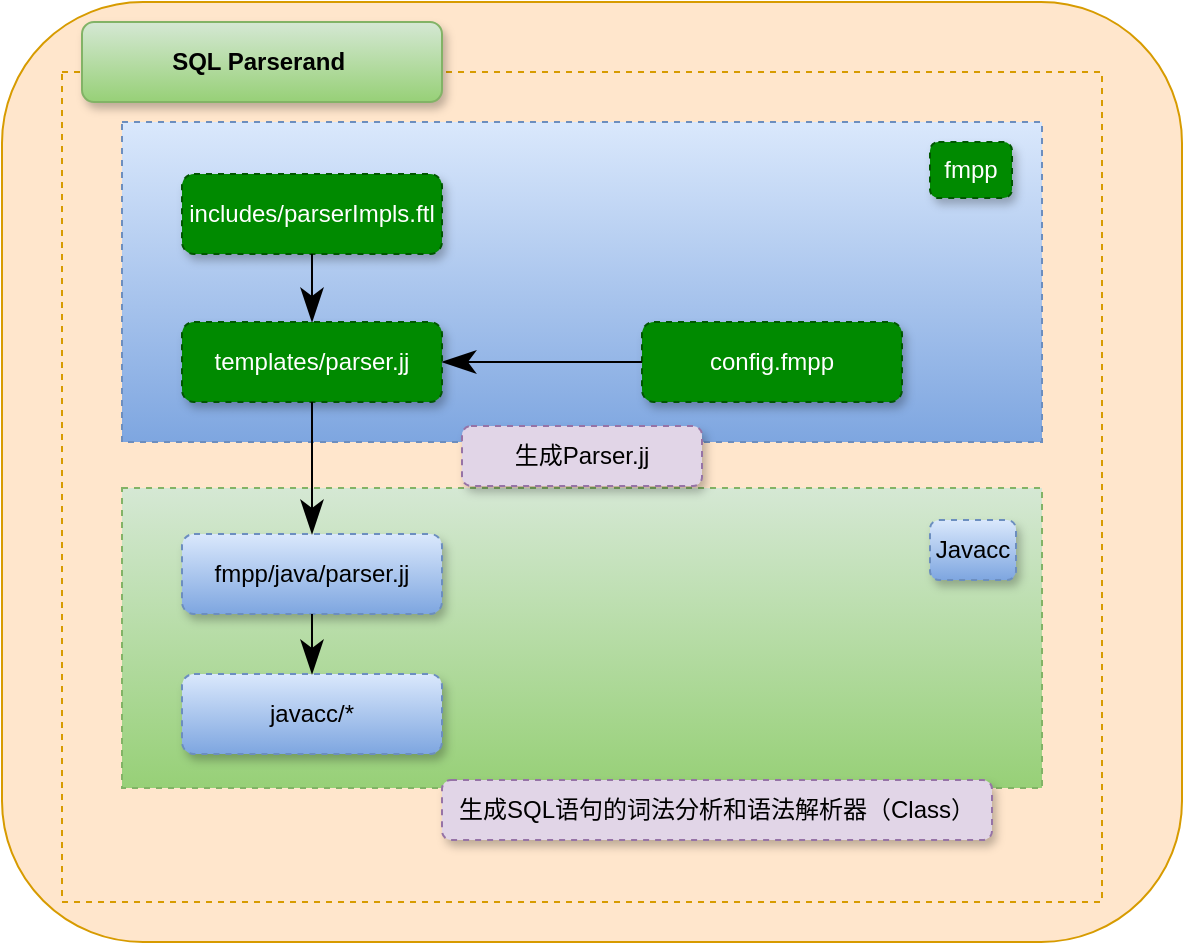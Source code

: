 <mxfile version="16.6.2" type="github">
  <diagram id="FK_EYPYNZeceUQXpnn1h" name="Page-1">
    <mxGraphModel dx="1674" dy="749" grid="1" gridSize="10" guides="1" tooltips="1" connect="1" arrows="1" fold="1" page="1" pageScale="1" pageWidth="1169" pageHeight="827" math="0" shadow="0">
      <root>
        <mxCell id="0" />
        <mxCell id="1" parent="0" />
        <mxCell id="QB38KlsuNQnuv_5i9Iaj-2" value="" style="rounded=1;whiteSpace=wrap;html=1;hachureGap=4;pointerEvents=0;fillColor=#ffe6cc;strokeColor=#d79b00;" parent="1" vertex="1">
          <mxGeometry x="100" y="150" width="590" height="470" as="geometry" />
        </mxCell>
        <mxCell id="QB38KlsuNQnuv_5i9Iaj-3" value="" style="rounded=0;whiteSpace=wrap;html=1;hachureGap=4;pointerEvents=0;dashed=1;fillColor=#ffe6cc;strokeColor=#d79b00;" parent="1" vertex="1">
          <mxGeometry x="130" y="185" width="520" height="415" as="geometry" />
        </mxCell>
        <mxCell id="QB38KlsuNQnuv_5i9Iaj-6" value="" style="rounded=0;whiteSpace=wrap;html=1;dashed=1;hachureGap=4;pointerEvents=0;fillColor=#dae8fc;strokeColor=#6c8ebf;gradientColor=#7ea6e0;" parent="1" vertex="1">
          <mxGeometry x="160" y="210" width="460" height="160" as="geometry" />
        </mxCell>
        <mxCell id="QB38KlsuNQnuv_5i9Iaj-7" value="includes/parserImpls.ftl" style="rounded=1;whiteSpace=wrap;html=1;dashed=1;hachureGap=4;pointerEvents=0;fillColor=#008a00;strokeColor=#005700;fontColor=#ffffff;shadow=1;" parent="1" vertex="1">
          <mxGeometry x="190" y="236" width="130" height="40" as="geometry" />
        </mxCell>
        <mxCell id="QB38KlsuNQnuv_5i9Iaj-8" value="templates/parser.jj" style="rounded=1;whiteSpace=wrap;html=1;dashed=1;hachureGap=4;pointerEvents=0;fillColor=#008a00;strokeColor=#005700;fontColor=#ffffff;shadow=1;glass=0;" parent="1" vertex="1">
          <mxGeometry x="190" y="310" width="130" height="40" as="geometry" />
        </mxCell>
        <mxCell id="QB38KlsuNQnuv_5i9Iaj-9" value="fmpp" style="rounded=1;whiteSpace=wrap;html=1;dashed=1;hachureGap=4;pointerEvents=0;shadow=1;fillColor=#008a00;strokeColor=#005700;fontColor=#ffffff;" parent="1" vertex="1">
          <mxGeometry x="564" y="220" width="41" height="28" as="geometry" />
        </mxCell>
        <mxCell id="QB38KlsuNQnuv_5i9Iaj-10" value="config.fmpp" style="rounded=1;whiteSpace=wrap;html=1;dashed=1;hachureGap=4;pointerEvents=0;fillColor=#008a00;strokeColor=#005700;fontColor=#ffffff;shadow=1;" parent="1" vertex="1">
          <mxGeometry x="420" y="310" width="130" height="40" as="geometry" />
        </mxCell>
        <mxCell id="QB38KlsuNQnuv_5i9Iaj-12" value="" style="endArrow=classicThin;html=1;startSize=14;endSize=14;sourcePerimeterSpacing=8;targetPerimeterSpacing=8;entryX=1;entryY=0.5;entryDx=0;entryDy=0;exitX=0;exitY=0.5;exitDx=0;exitDy=0;endFill=1;" parent="1" source="QB38KlsuNQnuv_5i9Iaj-10" target="QB38KlsuNQnuv_5i9Iaj-8" edge="1">
          <mxGeometry width="50" height="50" relative="1" as="geometry">
            <mxPoint x="480" y="370" as="sourcePoint" />
            <mxPoint x="530" y="320" as="targetPoint" />
          </mxGeometry>
        </mxCell>
        <mxCell id="QB38KlsuNQnuv_5i9Iaj-13" value="" style="endArrow=classicThin;html=1;startSize=14;endSize=14;sourcePerimeterSpacing=8;targetPerimeterSpacing=8;exitX=0.5;exitY=1;exitDx=0;exitDy=0;endFill=1;entryX=0.5;entryY=0;entryDx=0;entryDy=0;" parent="1" source="QB38KlsuNQnuv_5i9Iaj-7" target="QB38KlsuNQnuv_5i9Iaj-8" edge="1">
          <mxGeometry width="50" height="50" relative="1" as="geometry">
            <mxPoint x="560" y="400" as="sourcePoint" />
            <mxPoint x="610" y="350" as="targetPoint" />
          </mxGeometry>
        </mxCell>
        <mxCell id="QB38KlsuNQnuv_5i9Iaj-14" value="" style="rounded=0;whiteSpace=wrap;html=1;dashed=1;hachureGap=4;pointerEvents=0;fillColor=#d5e8d4;strokeColor=#82b366;gradientColor=#97d077;" parent="1" vertex="1">
          <mxGeometry x="160" y="393" width="460" height="150" as="geometry" />
        </mxCell>
        <mxCell id="QB38KlsuNQnuv_5i9Iaj-15" value="Javacc" style="rounded=1;whiteSpace=wrap;html=1;dashed=1;hachureGap=4;pointerEvents=0;shadow=1;fillColor=#dae8fc;strokeColor=#6c8ebf;gradientColor=#7ea6e0;" parent="1" vertex="1">
          <mxGeometry x="564" y="409" width="43" height="30" as="geometry" />
        </mxCell>
        <mxCell id="QB38KlsuNQnuv_5i9Iaj-18" value="fmpp/java/parser.jj" style="rounded=1;whiteSpace=wrap;html=1;dashed=1;hachureGap=4;pointerEvents=0;fillColor=#dae8fc;strokeColor=#6c8ebf;shadow=1;gradientColor=#7ea6e0;" parent="1" vertex="1">
          <mxGeometry x="190" y="416" width="130" height="40" as="geometry" />
        </mxCell>
        <mxCell id="QB38KlsuNQnuv_5i9Iaj-19" value="javacc/*" style="rounded=1;whiteSpace=wrap;html=1;dashed=1;hachureGap=4;pointerEvents=0;fillColor=#dae8fc;strokeColor=#6c8ebf;shadow=1;gradientColor=#7ea6e0;" parent="1" vertex="1">
          <mxGeometry x="190" y="486" width="130" height="40" as="geometry" />
        </mxCell>
        <mxCell id="QB38KlsuNQnuv_5i9Iaj-21" value="" style="endArrow=classicThin;html=1;startSize=14;endSize=14;sourcePerimeterSpacing=8;targetPerimeterSpacing=8;exitX=0.5;exitY=1;exitDx=0;exitDy=0;endFill=1;entryX=0.5;entryY=0;entryDx=0;entryDy=0;" parent="1" source="QB38KlsuNQnuv_5i9Iaj-8" target="QB38KlsuNQnuv_5i9Iaj-18" edge="1">
          <mxGeometry width="50" height="50" relative="1" as="geometry">
            <mxPoint x="265" y="260" as="sourcePoint" />
            <mxPoint x="265" y="320" as="targetPoint" />
          </mxGeometry>
        </mxCell>
        <mxCell id="QB38KlsuNQnuv_5i9Iaj-22" value="" style="endArrow=classicThin;html=1;startSize=14;endSize=14;sourcePerimeterSpacing=8;targetPerimeterSpacing=8;exitX=0.5;exitY=1;exitDx=0;exitDy=0;endFill=1;entryX=0.5;entryY=0;entryDx=0;entryDy=0;" parent="1" source="QB38KlsuNQnuv_5i9Iaj-18" target="QB38KlsuNQnuv_5i9Iaj-19" edge="1">
          <mxGeometry width="50" height="50" relative="1" as="geometry">
            <mxPoint x="275" y="226" as="sourcePoint" />
            <mxPoint x="275" y="286" as="targetPoint" />
          </mxGeometry>
        </mxCell>
        <mxCell id="QB38KlsuNQnuv_5i9Iaj-23" value="生成Parser.jj" style="rounded=1;whiteSpace=wrap;html=1;shadow=1;glass=0;dashed=1;hachureGap=4;pointerEvents=0;fillColor=#e1d5e7;strokeColor=#9673a6;" parent="1" vertex="1">
          <mxGeometry x="330" y="362" width="120" height="30" as="geometry" />
        </mxCell>
        <mxCell id="QB38KlsuNQnuv_5i9Iaj-24" value="生成SQL语句的词法分析和语法解析器（Class）" style="rounded=1;whiteSpace=wrap;html=1;shadow=1;glass=0;dashed=1;hachureGap=4;pointerEvents=0;fillColor=#e1d5e7;strokeColor=#9673a6;" parent="1" vertex="1">
          <mxGeometry x="320" y="539" width="275" height="30" as="geometry" />
        </mxCell>
        <mxCell id="QB38KlsuNQnuv_5i9Iaj-1" value="SQL Parserand&amp;nbsp;" style="rounded=1;whiteSpace=wrap;html=1;shadow=1;glass=0;hachureGap=4;pointerEvents=0;strokeWidth=1;fillColor=#d5e8d4;fontStyle=1;strokeColor=#82b366;gradientColor=#97d077;" parent="1" vertex="1">
          <mxGeometry x="140" y="160" width="180" height="40" as="geometry" />
        </mxCell>
      </root>
    </mxGraphModel>
  </diagram>
</mxfile>
